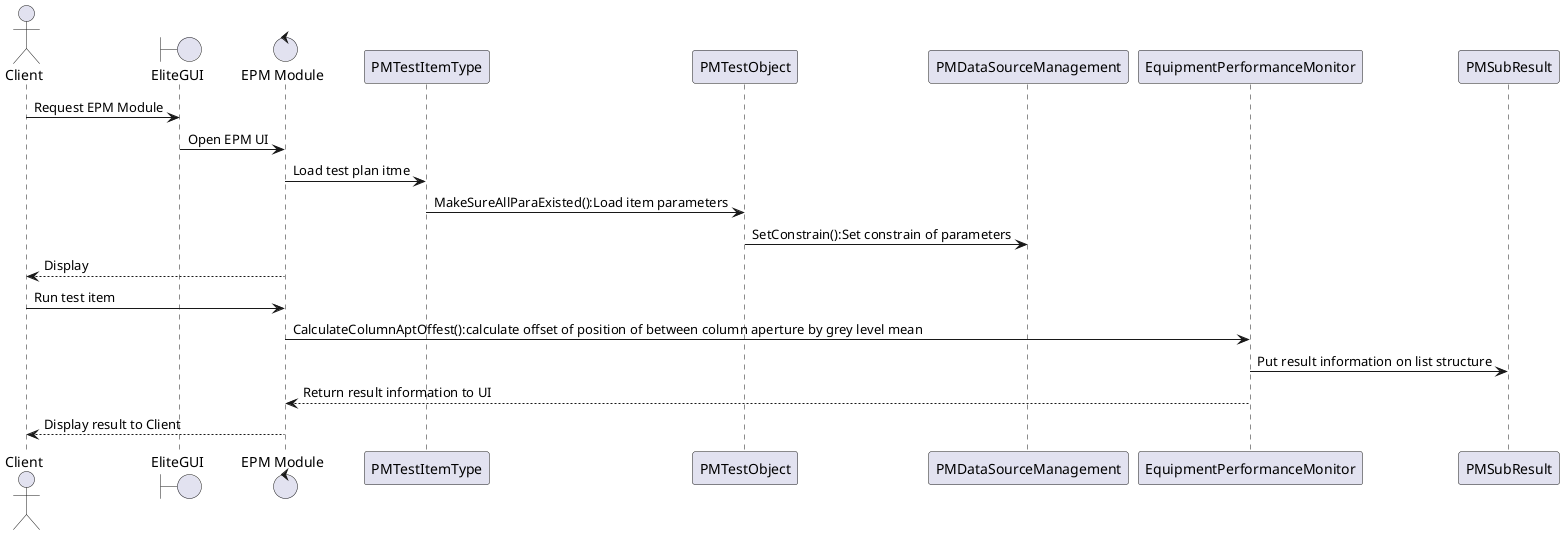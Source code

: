 @startuml
    actor "Client" as c
    boundary "EliteGUI" as e
    c ->e:Request EPM Module
    control "EPM Module" as pm
    e -> pm:Open EPM UI
    pm -> PMTestItemType:Load test plan itme
    PMTestItemType -> PMTestObject :MakeSureAllParaExisted():Load item parameters
    PMTestObject -> PMDataSourceManagement:SetConstrain():Set constrain of parameters
    c <-- pm:Display 
    c -> pm:Run test item
    pm -> EquipmentPerformanceMonitor : CalculateColumnAptOffest():calculate offset of position of between column aperture by grey level mean
    EquipmentPerformanceMonitor -> PMSubResult:Put result information on list structure
    pm <-- EquipmentPerformanceMonitor:Return result information to UI
    c <-- pm:Display result to Client
    @enduml
